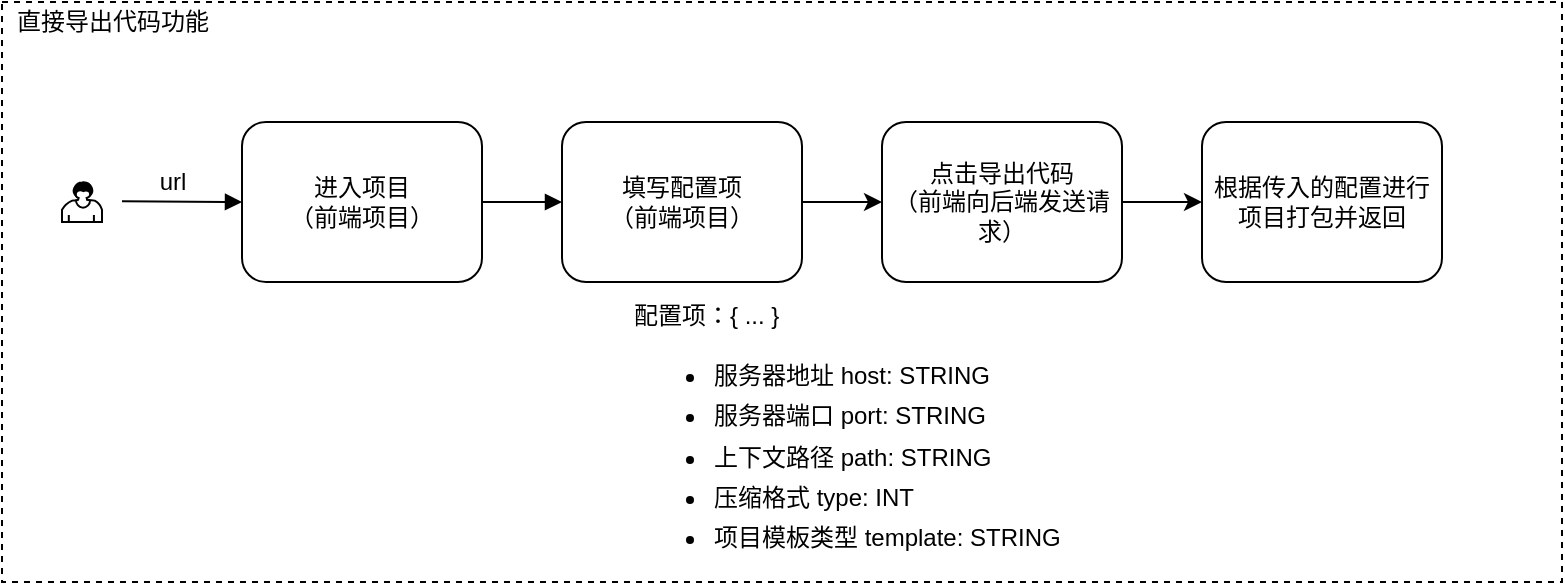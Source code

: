 <mxfile version="14.2.5" type="github">
  <diagram id="61GpaZ5qgXql0InNwU1m" name="第 1 页">
    <mxGraphModel dx="942" dy="643" grid="1" gridSize="10" guides="1" tooltips="1" connect="1" arrows="1" fold="1" page="1" pageScale="1" pageWidth="827" pageHeight="1169" math="0" shadow="0">
      <root>
        <mxCell id="0" />
        <mxCell id="1" parent="0" />
        <mxCell id="k4p_ovW88HtdkAKdd0fO-12" value="" style="verticalLabelPosition=bottom;verticalAlign=top;html=1;shape=mxgraph.basic.rect;fillColor2=none;strokeWidth=1;size=20;indent=5;fillColor=none;dashed=1;" vertex="1" parent="1">
          <mxGeometry x="40" y="140" width="780" height="290" as="geometry" />
        </mxCell>
        <mxCell id="k4p_ovW88HtdkAKdd0fO-1" value="" style="shape=mxgraph.bpmn.user_task;html=1;outlineConnect=0;" vertex="1" parent="1">
          <mxGeometry x="70" y="230" width="20" height="20" as="geometry" />
        </mxCell>
        <mxCell id="k4p_ovW88HtdkAKdd0fO-2" value="" style="endArrow=block;endFill=1;endSize=6;html=1;" edge="1" parent="1">
          <mxGeometry width="100" relative="1" as="geometry">
            <mxPoint x="100" y="239.58" as="sourcePoint" />
            <mxPoint x="160" y="240" as="targetPoint" />
          </mxGeometry>
        </mxCell>
        <mxCell id="k4p_ovW88HtdkAKdd0fO-3" value="进入项目&lt;br&gt;（前端项目）" style="shape=ext;rounded=1;html=1;whiteSpace=wrap;" vertex="1" parent="1">
          <mxGeometry x="160" y="200" width="120" height="80" as="geometry" />
        </mxCell>
        <mxCell id="k4p_ovW88HtdkAKdd0fO-10" style="edgeStyle=orthogonalEdgeStyle;rounded=0;orthogonalLoop=1;jettySize=auto;html=1;exitX=1;exitY=0.5;exitDx=0;exitDy=0;entryX=0;entryY=0.5;entryDx=0;entryDy=0;" edge="1" parent="1" source="k4p_ovW88HtdkAKdd0fO-4" target="k4p_ovW88HtdkAKdd0fO-9">
          <mxGeometry relative="1" as="geometry" />
        </mxCell>
        <mxCell id="k4p_ovW88HtdkAKdd0fO-4" value="填写配置项&lt;br&gt;（前端项目）" style="shape=ext;rounded=1;html=1;whiteSpace=wrap;" vertex="1" parent="1">
          <mxGeometry x="320" y="200" width="120" height="80" as="geometry" />
        </mxCell>
        <mxCell id="k4p_ovW88HtdkAKdd0fO-6" value="url" style="text;html=1;align=center;verticalAlign=middle;resizable=0;points=[];autosize=1;" vertex="1" parent="1">
          <mxGeometry x="110" y="220" width="30" height="20" as="geometry" />
        </mxCell>
        <mxCell id="k4p_ovW88HtdkAKdd0fO-7" value="" style="endArrow=block;endFill=1;endSize=6;html=1;entryX=0;entryY=0.5;entryDx=0;entryDy=0;" edge="1" parent="1" target="k4p_ovW88HtdkAKdd0fO-4">
          <mxGeometry width="100" relative="1" as="geometry">
            <mxPoint x="280" y="240" as="sourcePoint" />
            <mxPoint x="380" y="240" as="targetPoint" />
          </mxGeometry>
        </mxCell>
        <mxCell id="k4p_ovW88HtdkAKdd0fO-8" value="配置项：{ ... }&lt;br&gt;&lt;ul style=&quot;line-height: 170%&quot;&gt;&lt;li&gt;服务器地址 host: STRING&lt;/li&gt;&lt;li&gt;服务器端口 port: STRING&lt;/li&gt;&lt;li&gt;上下文路径 path: STRING&lt;/li&gt;&lt;li&gt;压缩格式 type: INT&lt;/li&gt;&lt;li&gt;项目模板类型 template: STRING&lt;/li&gt;&lt;/ul&gt;" style="text;html=1;align=left;verticalAlign=middle;resizable=0;points=[];autosize=1;" vertex="1" parent="1">
          <mxGeometry x="354" y="290" width="230" height="140" as="geometry" />
        </mxCell>
        <mxCell id="k4p_ovW88HtdkAKdd0fO-15" style="edgeStyle=orthogonalEdgeStyle;rounded=0;orthogonalLoop=1;jettySize=auto;html=1;exitX=1;exitY=0.5;exitDx=0;exitDy=0;entryX=0;entryY=0.5;entryDx=0;entryDy=0;" edge="1" parent="1" source="k4p_ovW88HtdkAKdd0fO-9" target="k4p_ovW88HtdkAKdd0fO-14">
          <mxGeometry relative="1" as="geometry" />
        </mxCell>
        <mxCell id="k4p_ovW88HtdkAKdd0fO-9" value="点击导出代码&lt;br&gt;（前端向后端发送请求）" style="shape=ext;rounded=1;html=1;whiteSpace=wrap;" vertex="1" parent="1">
          <mxGeometry x="480" y="200" width="120" height="80" as="geometry" />
        </mxCell>
        <mxCell id="k4p_ovW88HtdkAKdd0fO-13" value="直接导出代码功能" style="text;html=1;align=center;verticalAlign=middle;resizable=0;points=[];autosize=1;" vertex="1" parent="1">
          <mxGeometry x="40" y="140" width="110" height="20" as="geometry" />
        </mxCell>
        <mxCell id="k4p_ovW88HtdkAKdd0fO-14" value="根据传入的配置进行项目打包并返回" style="shape=ext;rounded=1;html=1;whiteSpace=wrap;" vertex="1" parent="1">
          <mxGeometry x="640" y="200" width="120" height="80" as="geometry" />
        </mxCell>
      </root>
    </mxGraphModel>
  </diagram>
</mxfile>
